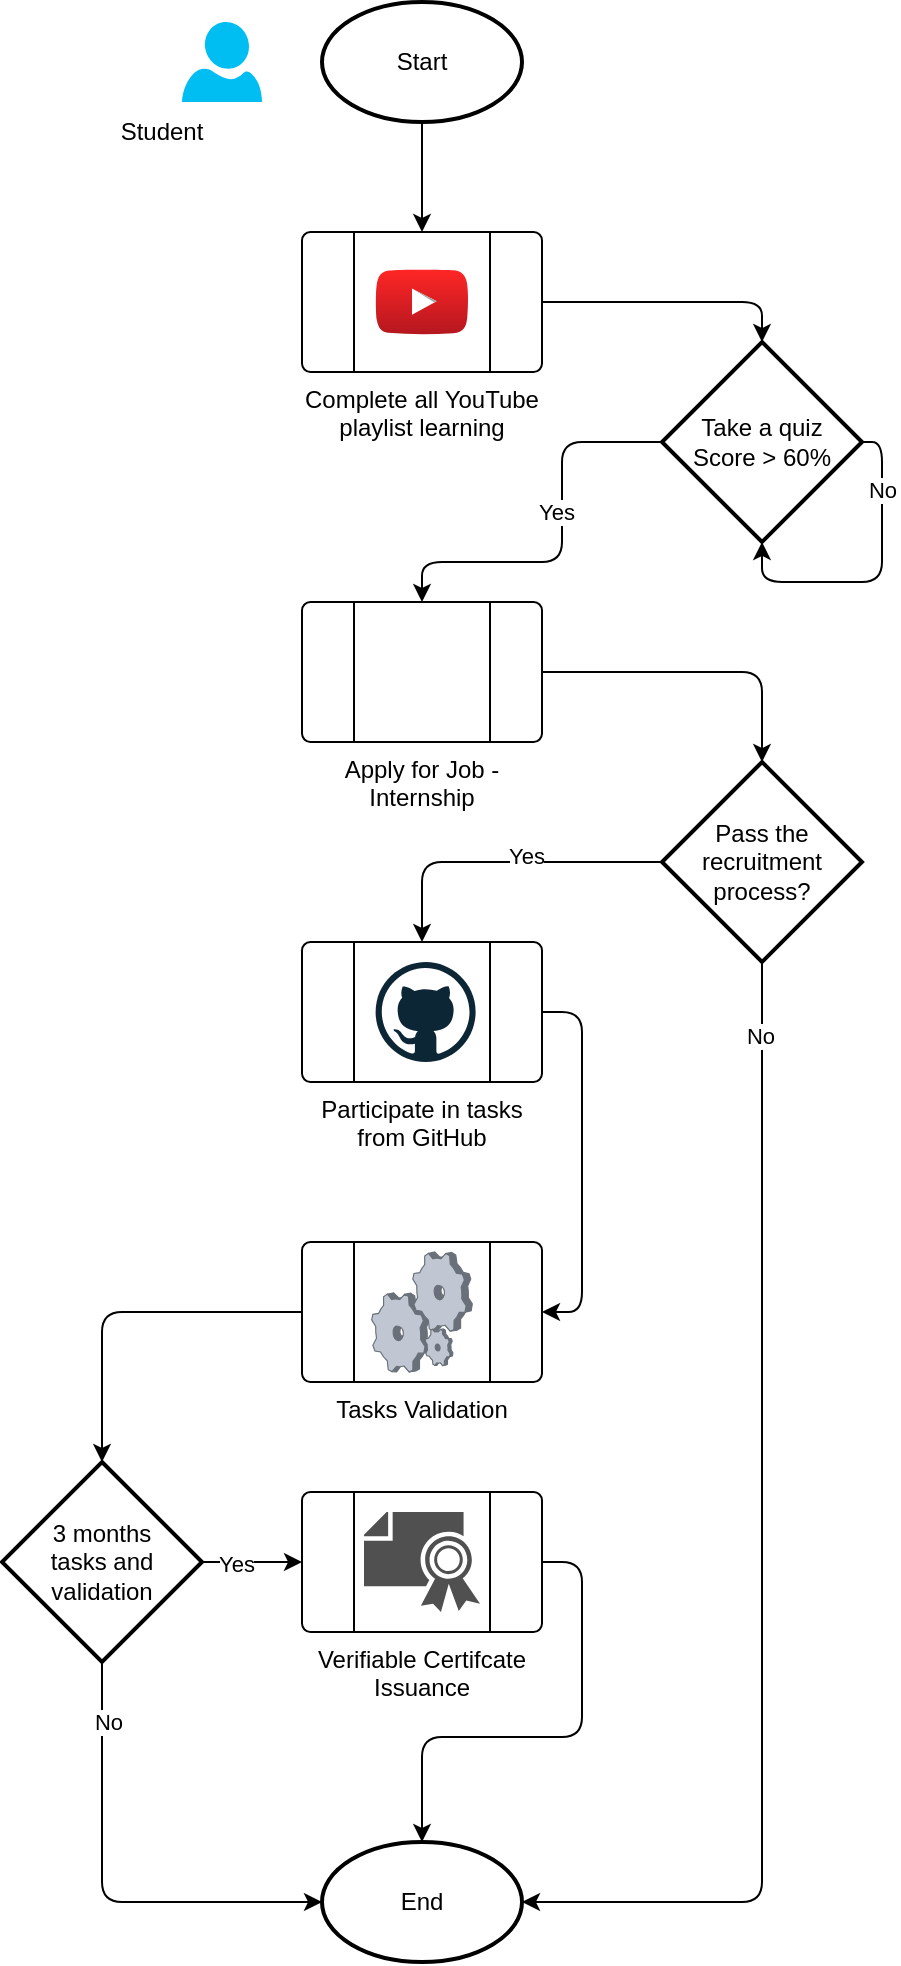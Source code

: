 <mxfile version="22.1.11" type="github">
  <diagram name="Page-1" id="QCRs72QJ7RFpPiSyxYd-">
    <mxGraphModel dx="1434" dy="820" grid="1" gridSize="10" guides="1" tooltips="1" connect="1" arrows="1" fold="1" page="1" pageScale="1" pageWidth="850" pageHeight="1100" background="none" math="0" shadow="0">
      <root>
        <mxCell id="0" />
        <mxCell id="1" parent="0" />
        <mxCell id="A36Y3rL2pasFIXy3Kqzp-1" value="" style="verticalLabelPosition=bottom;html=1;verticalAlign=top;align=center;strokeColor=none;fillColor=#00BEF2;shape=mxgraph.azure.user;rounded=1;" parent="1" vertex="1">
          <mxGeometry x="120" y="80" width="40" height="40" as="geometry" />
        </mxCell>
        <mxCell id="A36Y3rL2pasFIXy3Kqzp-3" value="Student" style="text;html=1;strokeColor=none;fillColor=none;align=center;verticalAlign=middle;whiteSpace=wrap;rounded=1;" parent="1" vertex="1">
          <mxGeometry x="80" y="120" width="60" height="30" as="geometry" />
        </mxCell>
        <mxCell id="W4eT2PgvmVDTKqHdBjYm-12" style="edgeStyle=orthogonalEdgeStyle;rounded=1;orthogonalLoop=1;jettySize=auto;html=1;exitX=0.5;exitY=1;exitDx=0;exitDy=0;exitPerimeter=0;snapToPoint=0;" edge="1" parent="1" source="W4eT2PgvmVDTKqHdBjYm-3" target="W4eT2PgvmVDTKqHdBjYm-4">
          <mxGeometry relative="1" as="geometry" />
        </mxCell>
        <mxCell id="W4eT2PgvmVDTKqHdBjYm-3" value="&lt;div&gt;Start&lt;/div&gt;" style="strokeWidth=2;html=1;shape=mxgraph.flowchart.start_1;whiteSpace=wrap;snapToPoint=0;rounded=1;" vertex="1" parent="1">
          <mxGeometry x="190" y="70" width="100" height="60" as="geometry" />
        </mxCell>
        <mxCell id="W4eT2PgvmVDTKqHdBjYm-17" style="edgeStyle=orthogonalEdgeStyle;rounded=1;orthogonalLoop=1;jettySize=auto;html=1;exitX=0;exitY=0.5;exitDx=0;exitDy=0;exitPerimeter=0;entryX=0.5;entryY=0;entryDx=0;entryDy=0;snapToPoint=0;" edge="1" parent="1" source="W4eT2PgvmVDTKqHdBjYm-8" target="W4eT2PgvmVDTKqHdBjYm-14">
          <mxGeometry relative="1" as="geometry">
            <Array as="points">
              <mxPoint x="310" y="290" />
              <mxPoint x="310" y="350" />
              <mxPoint x="240" y="350" />
            </Array>
          </mxGeometry>
        </mxCell>
        <mxCell id="W4eT2PgvmVDTKqHdBjYm-20" value="Yes" style="edgeLabel;html=1;align=center;verticalAlign=middle;resizable=0;points=[];snapToPoint=0;rounded=1;" vertex="1" connectable="0" parent="W4eT2PgvmVDTKqHdBjYm-17">
          <mxGeometry x="-0.15" y="-3" relative="1" as="geometry">
            <mxPoint as="offset" />
          </mxGeometry>
        </mxCell>
        <mxCell id="W4eT2PgvmVDTKqHdBjYm-8" value="&lt;div&gt;Take a quiz&lt;/div&gt;&lt;div&gt;Score &amp;gt; 60%&lt;br&gt;&lt;/div&gt;" style="strokeWidth=2;html=1;shape=mxgraph.flowchart.decision;whiteSpace=wrap;snapToPoint=0;rounded=1;" vertex="1" parent="1">
          <mxGeometry x="360" y="240" width="100" height="100" as="geometry" />
        </mxCell>
        <mxCell id="W4eT2PgvmVDTKqHdBjYm-9" style="edgeStyle=orthogonalEdgeStyle;rounded=1;orthogonalLoop=1;jettySize=auto;html=1;exitX=1;exitY=0.5;exitDx=0;exitDy=0;entryX=0.5;entryY=0;entryDx=0;entryDy=0;entryPerimeter=0;snapToPoint=0;" edge="1" parent="1" source="W4eT2PgvmVDTKqHdBjYm-4" target="W4eT2PgvmVDTKqHdBjYm-8">
          <mxGeometry relative="1" as="geometry" />
        </mxCell>
        <mxCell id="W4eT2PgvmVDTKqHdBjYm-11" value="" style="group;snapToPoint=0;rounded=1;glass=0;" vertex="1" connectable="0" parent="1">
          <mxGeometry x="180" y="185" width="120" height="70" as="geometry" />
        </mxCell>
        <mxCell id="W4eT2PgvmVDTKqHdBjYm-4" value="Complete all YouTube playlist learning" style="verticalLabelPosition=bottom;verticalAlign=top;html=1;shape=process;whiteSpace=wrap;rounded=1;size=0.214;arcSize=6;snapToPoint=0;" vertex="1" parent="W4eT2PgvmVDTKqHdBjYm-11">
          <mxGeometry width="120" height="70" as="geometry" />
        </mxCell>
        <mxCell id="W4eT2PgvmVDTKqHdBjYm-7" value="" style="dashed=0;outlineConnect=0;html=1;align=center;labelPosition=center;verticalLabelPosition=bottom;verticalAlign=top;shape=mxgraph.weblogos.youtube_2;fillColor=#FF2626;gradientColor=#B5171F;snapToPoint=0;rounded=1;" vertex="1" parent="W4eT2PgvmVDTKqHdBjYm-11">
          <mxGeometry x="36.8" y="18.7" width="46.4" height="32.6" as="geometry" />
        </mxCell>
        <mxCell id="W4eT2PgvmVDTKqHdBjYm-13" value="" style="group;snapToPoint=0;rounded=1;" vertex="1" connectable="0" parent="1">
          <mxGeometry x="180" y="370" width="120" height="70" as="geometry" />
        </mxCell>
        <mxCell id="W4eT2PgvmVDTKqHdBjYm-14" value="Apply for Job - Internship" style="verticalLabelPosition=bottom;verticalAlign=top;html=1;shape=process;whiteSpace=wrap;rounded=1;size=0.214;arcSize=6;snapToPoint=0;" vertex="1" parent="W4eT2PgvmVDTKqHdBjYm-13">
          <mxGeometry width="120" height="70" as="geometry" />
        </mxCell>
        <mxCell id="W4eT2PgvmVDTKqHdBjYm-25" value="" style="shape=image;html=1;verticalAlign=top;verticalLabelPosition=bottom;labelBackgroundColor=#ffffff;imageAspect=0;aspect=fixed;image=https://cdn4.iconfinder.com/data/icons/humility-icons-MERGE/48x48/stock/gtk-apply.png;rounded=1;" vertex="1" parent="W4eT2PgvmVDTKqHdBjYm-13">
          <mxGeometry x="36" y="11" width="48" height="48" as="geometry" />
        </mxCell>
        <mxCell id="W4eT2PgvmVDTKqHdBjYm-26" style="edgeStyle=orthogonalEdgeStyle;rounded=1;orthogonalLoop=1;jettySize=auto;html=1;exitX=1;exitY=0.5;exitDx=0;exitDy=0;exitPerimeter=0;entryX=0.5;entryY=1;entryDx=0;entryDy=0;entryPerimeter=0;" edge="1" parent="1" source="W4eT2PgvmVDTKqHdBjYm-8" target="W4eT2PgvmVDTKqHdBjYm-8">
          <mxGeometry relative="1" as="geometry">
            <Array as="points">
              <mxPoint x="470" y="290" />
              <mxPoint x="470" y="360" />
              <mxPoint x="410" y="360" />
            </Array>
          </mxGeometry>
        </mxCell>
        <mxCell id="W4eT2PgvmVDTKqHdBjYm-27" value="No" style="edgeLabel;html=1;align=center;verticalAlign=middle;resizable=0;points=[];rounded=1;" vertex="1" connectable="0" parent="W4eT2PgvmVDTKqHdBjYm-26">
          <mxGeometry x="-0.578" relative="1" as="geometry">
            <mxPoint as="offset" />
          </mxGeometry>
        </mxCell>
        <mxCell id="W4eT2PgvmVDTKqHdBjYm-28" value="Pass the recruitment process?" style="strokeWidth=2;html=1;shape=mxgraph.flowchart.decision;whiteSpace=wrap;rounded=1;" vertex="1" parent="1">
          <mxGeometry x="360" y="450" width="100" height="100" as="geometry" />
        </mxCell>
        <mxCell id="W4eT2PgvmVDTKqHdBjYm-29" style="edgeStyle=orthogonalEdgeStyle;rounded=1;orthogonalLoop=1;jettySize=auto;html=1;entryX=0.5;entryY=0;entryDx=0;entryDy=0;entryPerimeter=0;" edge="1" parent="1" source="W4eT2PgvmVDTKqHdBjYm-14" target="W4eT2PgvmVDTKqHdBjYm-28">
          <mxGeometry relative="1" as="geometry" />
        </mxCell>
        <mxCell id="W4eT2PgvmVDTKqHdBjYm-30" value="" style="group;snapToPoint=0;rounded=1;" vertex="1" connectable="0" parent="1">
          <mxGeometry x="180" y="540" width="120" height="70" as="geometry" />
        </mxCell>
        <mxCell id="W4eT2PgvmVDTKqHdBjYm-31" value="Participate in tasks from GitHub" style="verticalLabelPosition=bottom;verticalAlign=top;html=1;shape=process;whiteSpace=wrap;rounded=1;size=0.214;arcSize=6;snapToPoint=0;" vertex="1" parent="W4eT2PgvmVDTKqHdBjYm-30">
          <mxGeometry width="120" height="70" as="geometry" />
        </mxCell>
        <mxCell id="W4eT2PgvmVDTKqHdBjYm-33" value="" style="dashed=0;outlineConnect=0;html=1;align=center;labelPosition=center;verticalLabelPosition=bottom;verticalAlign=top;shape=mxgraph.weblogos.github;rounded=1;" vertex="1" parent="W4eT2PgvmVDTKqHdBjYm-30">
          <mxGeometry x="36.8" y="10" width="50" height="50" as="geometry" />
        </mxCell>
        <mxCell id="W4eT2PgvmVDTKqHdBjYm-34" style="edgeStyle=orthogonalEdgeStyle;rounded=1;orthogonalLoop=1;jettySize=auto;html=1;exitX=0;exitY=0.5;exitDx=0;exitDy=0;exitPerimeter=0;entryX=0.5;entryY=0;entryDx=0;entryDy=0;snapToPoint=0;" edge="1" parent="1" source="W4eT2PgvmVDTKqHdBjYm-28" target="W4eT2PgvmVDTKqHdBjYm-31">
          <mxGeometry relative="1" as="geometry">
            <mxPoint x="370" y="670" as="sourcePoint" />
            <mxPoint x="250" y="750" as="targetPoint" />
            <Array as="points">
              <mxPoint x="240" y="500" />
            </Array>
          </mxGeometry>
        </mxCell>
        <mxCell id="W4eT2PgvmVDTKqHdBjYm-35" value="Yes" style="edgeLabel;html=1;align=center;verticalAlign=middle;resizable=0;points=[];snapToPoint=0;rounded=1;" vertex="1" connectable="0" parent="W4eT2PgvmVDTKqHdBjYm-34">
          <mxGeometry x="-0.15" y="-3" relative="1" as="geometry">
            <mxPoint as="offset" />
          </mxGeometry>
        </mxCell>
        <mxCell id="W4eT2PgvmVDTKqHdBjYm-38" value="End" style="strokeWidth=2;html=1;shape=mxgraph.flowchart.start_1;whiteSpace=wrap;rounded=1;" vertex="1" parent="1">
          <mxGeometry x="190" y="990" width="100" height="60" as="geometry" />
        </mxCell>
        <mxCell id="W4eT2PgvmVDTKqHdBjYm-39" style="edgeStyle=orthogonalEdgeStyle;rounded=1;orthogonalLoop=1;jettySize=auto;html=1;exitX=0.5;exitY=1;exitDx=0;exitDy=0;exitPerimeter=0;entryX=1;entryY=0.5;entryDx=0;entryDy=0;entryPerimeter=0;" edge="1" parent="1" source="W4eT2PgvmVDTKqHdBjYm-28" target="W4eT2PgvmVDTKqHdBjYm-38">
          <mxGeometry relative="1" as="geometry" />
        </mxCell>
        <mxCell id="W4eT2PgvmVDTKqHdBjYm-41" value="No" style="edgeLabel;html=1;align=center;verticalAlign=middle;resizable=0;points=[];" vertex="1" connectable="0" parent="W4eT2PgvmVDTKqHdBjYm-39">
          <mxGeometry x="-0.874" y="-1" relative="1" as="geometry">
            <mxPoint as="offset" />
          </mxGeometry>
        </mxCell>
        <mxCell id="W4eT2PgvmVDTKqHdBjYm-43" value="Tasks Validation" style="verticalLabelPosition=bottom;verticalAlign=top;html=1;shape=process;whiteSpace=wrap;rounded=1;size=0.214;arcSize=6;snapToPoint=0;" vertex="1" parent="1">
          <mxGeometry x="180" y="690" width="120" height="70" as="geometry" />
        </mxCell>
        <mxCell id="W4eT2PgvmVDTKqHdBjYm-44" style="edgeStyle=orthogonalEdgeStyle;rounded=1;orthogonalLoop=1;jettySize=auto;html=1;exitX=1;exitY=0.5;exitDx=0;exitDy=0;entryX=1;entryY=0.5;entryDx=0;entryDy=0;" edge="1" parent="1" source="W4eT2PgvmVDTKqHdBjYm-31" target="W4eT2PgvmVDTKqHdBjYm-43">
          <mxGeometry relative="1" as="geometry" />
        </mxCell>
        <mxCell id="W4eT2PgvmVDTKqHdBjYm-50" style="edgeStyle=orthogonalEdgeStyle;rounded=1;orthogonalLoop=1;jettySize=auto;html=1;exitX=1;exitY=0.5;exitDx=0;exitDy=0;exitPerimeter=0;entryX=0;entryY=0.5;entryDx=0;entryDy=0;" edge="1" parent="1" source="W4eT2PgvmVDTKqHdBjYm-45" target="W4eT2PgvmVDTKqHdBjYm-49">
          <mxGeometry relative="1" as="geometry" />
        </mxCell>
        <mxCell id="W4eT2PgvmVDTKqHdBjYm-51" value="Yes" style="edgeLabel;html=1;align=center;verticalAlign=middle;resizable=0;points=[];" vertex="1" connectable="0" parent="W4eT2PgvmVDTKqHdBjYm-50">
          <mxGeometry x="-0.32" y="-1" relative="1" as="geometry">
            <mxPoint as="offset" />
          </mxGeometry>
        </mxCell>
        <mxCell id="W4eT2PgvmVDTKqHdBjYm-45" value="3 months tasks and validation" style="strokeWidth=2;shape=mxgraph.flowchart.decision;rounded=1;whiteSpace=wrap;html=1;spacingTop=0;spacing=13;" vertex="1" parent="1">
          <mxGeometry x="30" y="800" width="100" height="100" as="geometry" />
        </mxCell>
        <mxCell id="W4eT2PgvmVDTKqHdBjYm-46" style="edgeStyle=orthogonalEdgeStyle;rounded=1;orthogonalLoop=1;jettySize=auto;html=1;exitX=0;exitY=0.5;exitDx=0;exitDy=0;entryX=0.5;entryY=0;entryDx=0;entryDy=0;entryPerimeter=0;" edge="1" parent="1" source="W4eT2PgvmVDTKqHdBjYm-43" target="W4eT2PgvmVDTKqHdBjYm-45">
          <mxGeometry relative="1" as="geometry" />
        </mxCell>
        <mxCell id="W4eT2PgvmVDTKqHdBjYm-47" style="edgeStyle=orthogonalEdgeStyle;rounded=1;orthogonalLoop=1;jettySize=auto;html=1;exitX=0.5;exitY=1;exitDx=0;exitDy=0;exitPerimeter=0;entryX=0;entryY=0.5;entryDx=0;entryDy=0;entryPerimeter=0;" edge="1" parent="1" source="W4eT2PgvmVDTKqHdBjYm-45" target="W4eT2PgvmVDTKqHdBjYm-38">
          <mxGeometry relative="1" as="geometry" />
        </mxCell>
        <mxCell id="W4eT2PgvmVDTKqHdBjYm-48" value="No" style="edgeLabel;html=1;align=center;verticalAlign=middle;resizable=0;points=[];" vertex="1" connectable="0" parent="W4eT2PgvmVDTKqHdBjYm-47">
          <mxGeometry x="-0.743" y="3" relative="1" as="geometry">
            <mxPoint as="offset" />
          </mxGeometry>
        </mxCell>
        <mxCell id="W4eT2PgvmVDTKqHdBjYm-49" value="Verifiable Certifcate Issuance" style="verticalLabelPosition=bottom;verticalAlign=top;html=1;shape=process;whiteSpace=wrap;rounded=1;size=0.214;arcSize=6;snapToPoint=0;" vertex="1" parent="1">
          <mxGeometry x="180" y="815" width="120" height="70" as="geometry" />
        </mxCell>
        <mxCell id="W4eT2PgvmVDTKqHdBjYm-52" style="edgeStyle=orthogonalEdgeStyle;rounded=1;orthogonalLoop=1;jettySize=auto;html=1;exitX=1;exitY=0.5;exitDx=0;exitDy=0;entryX=0.5;entryY=0;entryDx=0;entryDy=0;entryPerimeter=0;" edge="1" parent="1" source="W4eT2PgvmVDTKqHdBjYm-49" target="W4eT2PgvmVDTKqHdBjYm-38">
          <mxGeometry relative="1" as="geometry" />
        </mxCell>
        <mxCell id="W4eT2PgvmVDTKqHdBjYm-54" value="" style="verticalLabelPosition=bottom;sketch=0;aspect=fixed;html=1;verticalAlign=top;strokeColor=none;align=center;outlineConnect=0;shape=mxgraph.citrix.process;rounded=1;" vertex="1" parent="1">
          <mxGeometry x="214.84" y="695" width="50.32" height="60" as="geometry" />
        </mxCell>
        <mxCell id="W4eT2PgvmVDTKqHdBjYm-55" value="" style="sketch=0;pointerEvents=1;shadow=0;dashed=0;html=1;strokeColor=none;fillColor=#505050;labelPosition=center;verticalLabelPosition=bottom;verticalAlign=top;outlineConnect=0;align=center;shape=mxgraph.office.security.certificate;rounded=1;" vertex="1" parent="1">
          <mxGeometry x="211" y="825" width="58" height="50" as="geometry" />
        </mxCell>
      </root>
    </mxGraphModel>
  </diagram>
</mxfile>
